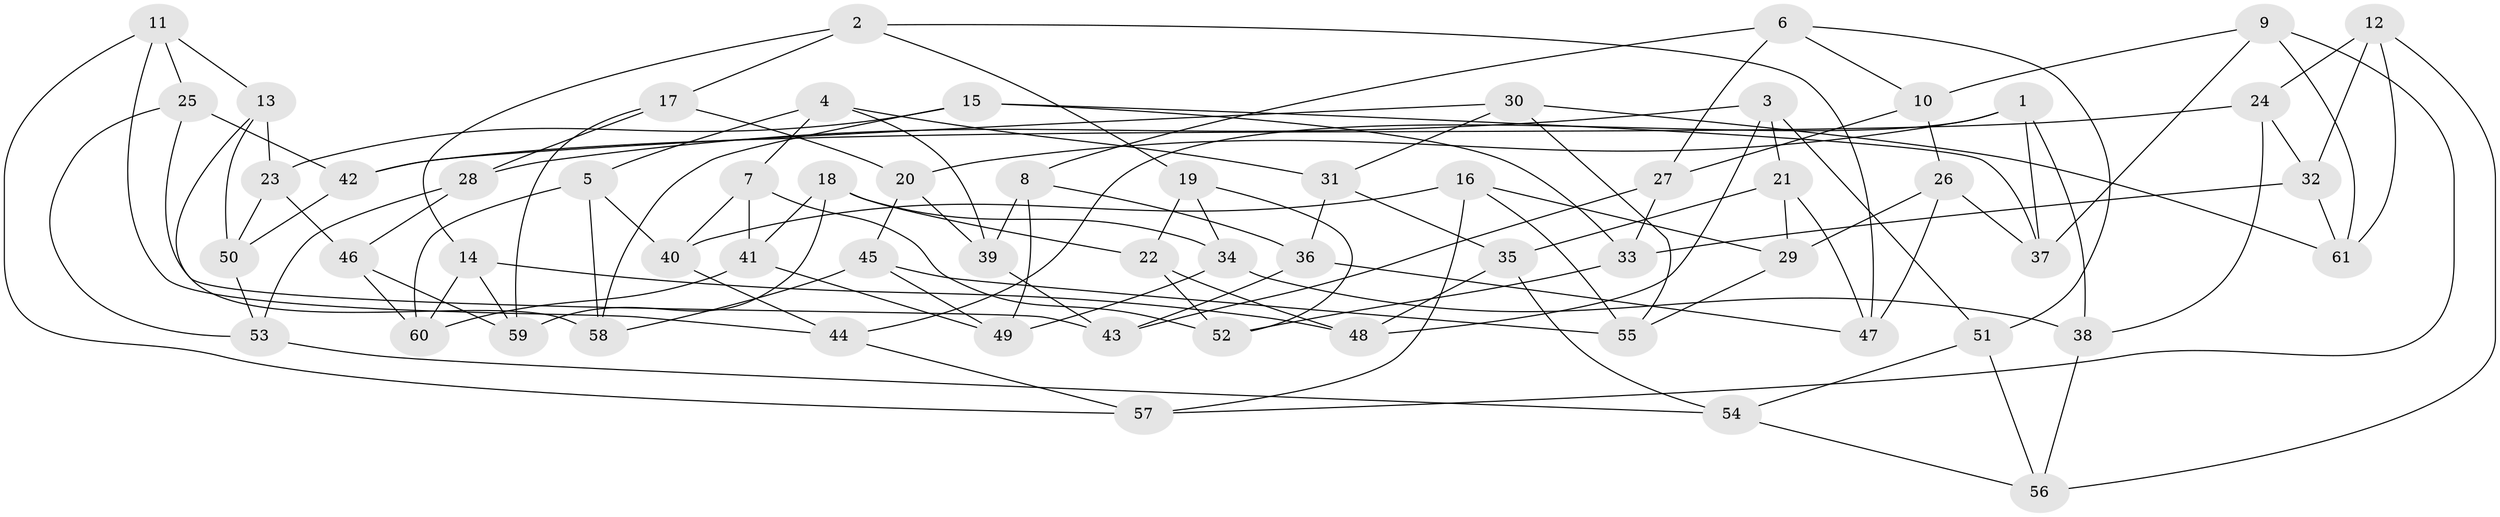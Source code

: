 // Generated by graph-tools (version 1.1) at 2025/38/03/09/25 02:38:13]
// undirected, 61 vertices, 122 edges
graph export_dot {
graph [start="1"]
  node [color=gray90,style=filled];
  1;
  2;
  3;
  4;
  5;
  6;
  7;
  8;
  9;
  10;
  11;
  12;
  13;
  14;
  15;
  16;
  17;
  18;
  19;
  20;
  21;
  22;
  23;
  24;
  25;
  26;
  27;
  28;
  29;
  30;
  31;
  32;
  33;
  34;
  35;
  36;
  37;
  38;
  39;
  40;
  41;
  42;
  43;
  44;
  45;
  46;
  47;
  48;
  49;
  50;
  51;
  52;
  53;
  54;
  55;
  56;
  57;
  58;
  59;
  60;
  61;
  1 -- 38;
  1 -- 20;
  1 -- 44;
  1 -- 37;
  2 -- 17;
  2 -- 47;
  2 -- 19;
  2 -- 14;
  3 -- 51;
  3 -- 48;
  3 -- 21;
  3 -- 28;
  4 -- 7;
  4 -- 39;
  4 -- 5;
  4 -- 31;
  5 -- 58;
  5 -- 40;
  5 -- 60;
  6 -- 8;
  6 -- 10;
  6 -- 51;
  6 -- 27;
  7 -- 52;
  7 -- 40;
  7 -- 41;
  8 -- 39;
  8 -- 49;
  8 -- 36;
  9 -- 57;
  9 -- 61;
  9 -- 37;
  9 -- 10;
  10 -- 27;
  10 -- 26;
  11 -- 57;
  11 -- 25;
  11 -- 13;
  11 -- 44;
  12 -- 24;
  12 -- 61;
  12 -- 56;
  12 -- 32;
  13 -- 50;
  13 -- 23;
  13 -- 58;
  14 -- 60;
  14 -- 59;
  14 -- 48;
  15 -- 58;
  15 -- 37;
  15 -- 23;
  15 -- 33;
  16 -- 40;
  16 -- 55;
  16 -- 29;
  16 -- 57;
  17 -- 59;
  17 -- 20;
  17 -- 28;
  18 -- 59;
  18 -- 34;
  18 -- 22;
  18 -- 41;
  19 -- 34;
  19 -- 52;
  19 -- 22;
  20 -- 39;
  20 -- 45;
  21 -- 47;
  21 -- 29;
  21 -- 35;
  22 -- 48;
  22 -- 52;
  23 -- 50;
  23 -- 46;
  24 -- 32;
  24 -- 38;
  24 -- 42;
  25 -- 53;
  25 -- 42;
  25 -- 43;
  26 -- 37;
  26 -- 29;
  26 -- 47;
  27 -- 33;
  27 -- 43;
  28 -- 53;
  28 -- 46;
  29 -- 55;
  30 -- 31;
  30 -- 61;
  30 -- 42;
  30 -- 55;
  31 -- 35;
  31 -- 36;
  32 -- 33;
  32 -- 61;
  33 -- 52;
  34 -- 49;
  34 -- 38;
  35 -- 54;
  35 -- 48;
  36 -- 47;
  36 -- 43;
  38 -- 56;
  39 -- 43;
  40 -- 44;
  41 -- 60;
  41 -- 49;
  42 -- 50;
  44 -- 57;
  45 -- 49;
  45 -- 55;
  45 -- 58;
  46 -- 59;
  46 -- 60;
  50 -- 53;
  51 -- 54;
  51 -- 56;
  53 -- 54;
  54 -- 56;
}
